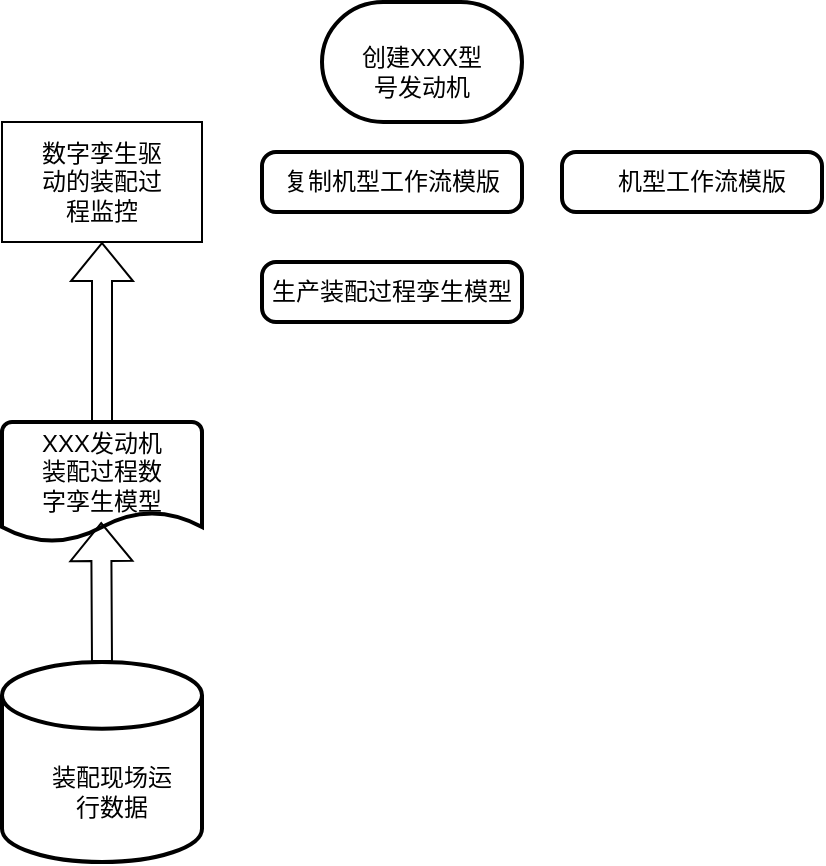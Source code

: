 <mxfile version="24.6.4" type="github">
  <diagram name="第 1 页" id="6g1x5-ycKN2szAlPrBdQ">
    <mxGraphModel dx="692" dy="410" grid="1" gridSize="10" guides="1" tooltips="1" connect="1" arrows="1" fold="1" page="1" pageScale="1" pageWidth="827" pageHeight="1169" math="0" shadow="0">
      <root>
        <mxCell id="0" />
        <mxCell id="1" parent="0" />
        <mxCell id="rqMtfukKvY8dzJU4S8m8-5" value="" style="group" vertex="1" connectable="0" parent="1">
          <mxGeometry x="90" y="120" width="100" height="60" as="geometry" />
        </mxCell>
        <mxCell id="rqMtfukKvY8dzJU4S8m8-2" value="" style="rounded=0;whiteSpace=wrap;html=1;" vertex="1" parent="rqMtfukKvY8dzJU4S8m8-5">
          <mxGeometry width="100" height="60" as="geometry" />
        </mxCell>
        <mxCell id="rqMtfukKvY8dzJU4S8m8-3" value="数字孪生驱动的装配过程监控" style="text;html=1;align=center;verticalAlign=middle;whiteSpace=wrap;rounded=0;" vertex="1" parent="rqMtfukKvY8dzJU4S8m8-5">
          <mxGeometry x="15" y="15" width="70" height="30" as="geometry" />
        </mxCell>
        <mxCell id="rqMtfukKvY8dzJU4S8m8-13" value="" style="group" vertex="1" connectable="0" parent="1">
          <mxGeometry x="90" y="270" width="100" height="60" as="geometry" />
        </mxCell>
        <mxCell id="rqMtfukKvY8dzJU4S8m8-6" value="" style="strokeWidth=2;html=1;shape=mxgraph.flowchart.document2;whiteSpace=wrap;size=0.25;" vertex="1" parent="rqMtfukKvY8dzJU4S8m8-13">
          <mxGeometry width="100" height="60" as="geometry" />
        </mxCell>
        <mxCell id="rqMtfukKvY8dzJU4S8m8-10" value="XXX发动机装配过程数字孪生模型" style="text;html=1;align=center;verticalAlign=middle;whiteSpace=wrap;rounded=0;" vertex="1" parent="rqMtfukKvY8dzJU4S8m8-13">
          <mxGeometry x="15" y="10" width="70" height="30" as="geometry" />
        </mxCell>
        <mxCell id="rqMtfukKvY8dzJU4S8m8-14" value="" style="group" vertex="1" connectable="0" parent="1">
          <mxGeometry x="90" y="390" width="100" height="100" as="geometry" />
        </mxCell>
        <mxCell id="rqMtfukKvY8dzJU4S8m8-11" value="" style="strokeWidth=2;html=1;shape=mxgraph.flowchart.database;whiteSpace=wrap;" vertex="1" parent="rqMtfukKvY8dzJU4S8m8-14">
          <mxGeometry width="100" height="100" as="geometry" />
        </mxCell>
        <mxCell id="rqMtfukKvY8dzJU4S8m8-12" value="装配现场运行数据" style="text;html=1;align=center;verticalAlign=middle;whiteSpace=wrap;rounded=0;" vertex="1" parent="rqMtfukKvY8dzJU4S8m8-14">
          <mxGeometry x="20" y="50" width="70" height="30" as="geometry" />
        </mxCell>
        <mxCell id="rqMtfukKvY8dzJU4S8m8-16" value="" style="shape=flexArrow;endArrow=classic;html=1;rounded=0;exitX=0.5;exitY=0;exitDx=0;exitDy=0;exitPerimeter=0;" edge="1" parent="1" source="rqMtfukKvY8dzJU4S8m8-6" target="rqMtfukKvY8dzJU4S8m8-2">
          <mxGeometry width="50" height="50" relative="1" as="geometry">
            <mxPoint x="140" y="260" as="sourcePoint" />
            <mxPoint x="190" y="210" as="targetPoint" />
          </mxGeometry>
        </mxCell>
        <mxCell id="rqMtfukKvY8dzJU4S8m8-17" value="" style="shape=flexArrow;endArrow=classic;html=1;rounded=0;exitX=0.5;exitY=0;exitDx=0;exitDy=0;exitPerimeter=0;" edge="1" parent="1" source="rqMtfukKvY8dzJU4S8m8-11">
          <mxGeometry width="50" height="50" relative="1" as="geometry">
            <mxPoint x="140" y="370" as="sourcePoint" />
            <mxPoint x="139.6" y="320" as="targetPoint" />
          </mxGeometry>
        </mxCell>
        <mxCell id="rqMtfukKvY8dzJU4S8m8-20" value="" style="group" vertex="1" connectable="0" parent="1">
          <mxGeometry x="250" y="60" width="100" height="60" as="geometry" />
        </mxCell>
        <mxCell id="rqMtfukKvY8dzJU4S8m8-18" value="" style="strokeWidth=2;html=1;shape=mxgraph.flowchart.terminator;whiteSpace=wrap;" vertex="1" parent="rqMtfukKvY8dzJU4S8m8-20">
          <mxGeometry width="100" height="60" as="geometry" />
        </mxCell>
        <mxCell id="rqMtfukKvY8dzJU4S8m8-19" value="创建XXX型号发动机" style="text;html=1;align=center;verticalAlign=middle;whiteSpace=wrap;rounded=0;" vertex="1" parent="rqMtfukKvY8dzJU4S8m8-20">
          <mxGeometry x="15" y="20" width="70" height="30" as="geometry" />
        </mxCell>
        <mxCell id="rqMtfukKvY8dzJU4S8m8-21" value="" style="rounded=1;whiteSpace=wrap;html=1;absoluteArcSize=1;arcSize=14;strokeWidth=2;" vertex="1" parent="1">
          <mxGeometry x="370" y="135" width="130" height="30" as="geometry" />
        </mxCell>
        <mxCell id="rqMtfukKvY8dzJU4S8m8-25" value="机型工作流模版" style="text;html=1;align=center;verticalAlign=middle;whiteSpace=wrap;rounded=0;" vertex="1" parent="1">
          <mxGeometry x="390" y="135" width="100" height="30" as="geometry" />
        </mxCell>
        <mxCell id="rqMtfukKvY8dzJU4S8m8-26" value="" style="rounded=1;whiteSpace=wrap;html=1;absoluteArcSize=1;arcSize=14;strokeWidth=2;" vertex="1" parent="1">
          <mxGeometry x="220" y="135" width="130" height="30" as="geometry" />
        </mxCell>
        <mxCell id="rqMtfukKvY8dzJU4S8m8-27" value="复制机型工作流模版" style="text;html=1;align=center;verticalAlign=middle;whiteSpace=wrap;rounded=0;" vertex="1" parent="1">
          <mxGeometry x="230" y="135" width="110" height="30" as="geometry" />
        </mxCell>
        <mxCell id="rqMtfukKvY8dzJU4S8m8-28" value="" style="rounded=1;whiteSpace=wrap;html=1;absoluteArcSize=1;arcSize=14;strokeWidth=2;" vertex="1" parent="1">
          <mxGeometry x="220" y="190" width="130" height="30" as="geometry" />
        </mxCell>
        <mxCell id="rqMtfukKvY8dzJU4S8m8-29" value="生产装配过程孪生模型" style="text;html=1;align=center;verticalAlign=middle;whiteSpace=wrap;rounded=0;" vertex="1" parent="1">
          <mxGeometry x="220" y="190" width="130" height="30" as="geometry" />
        </mxCell>
      </root>
    </mxGraphModel>
  </diagram>
</mxfile>
